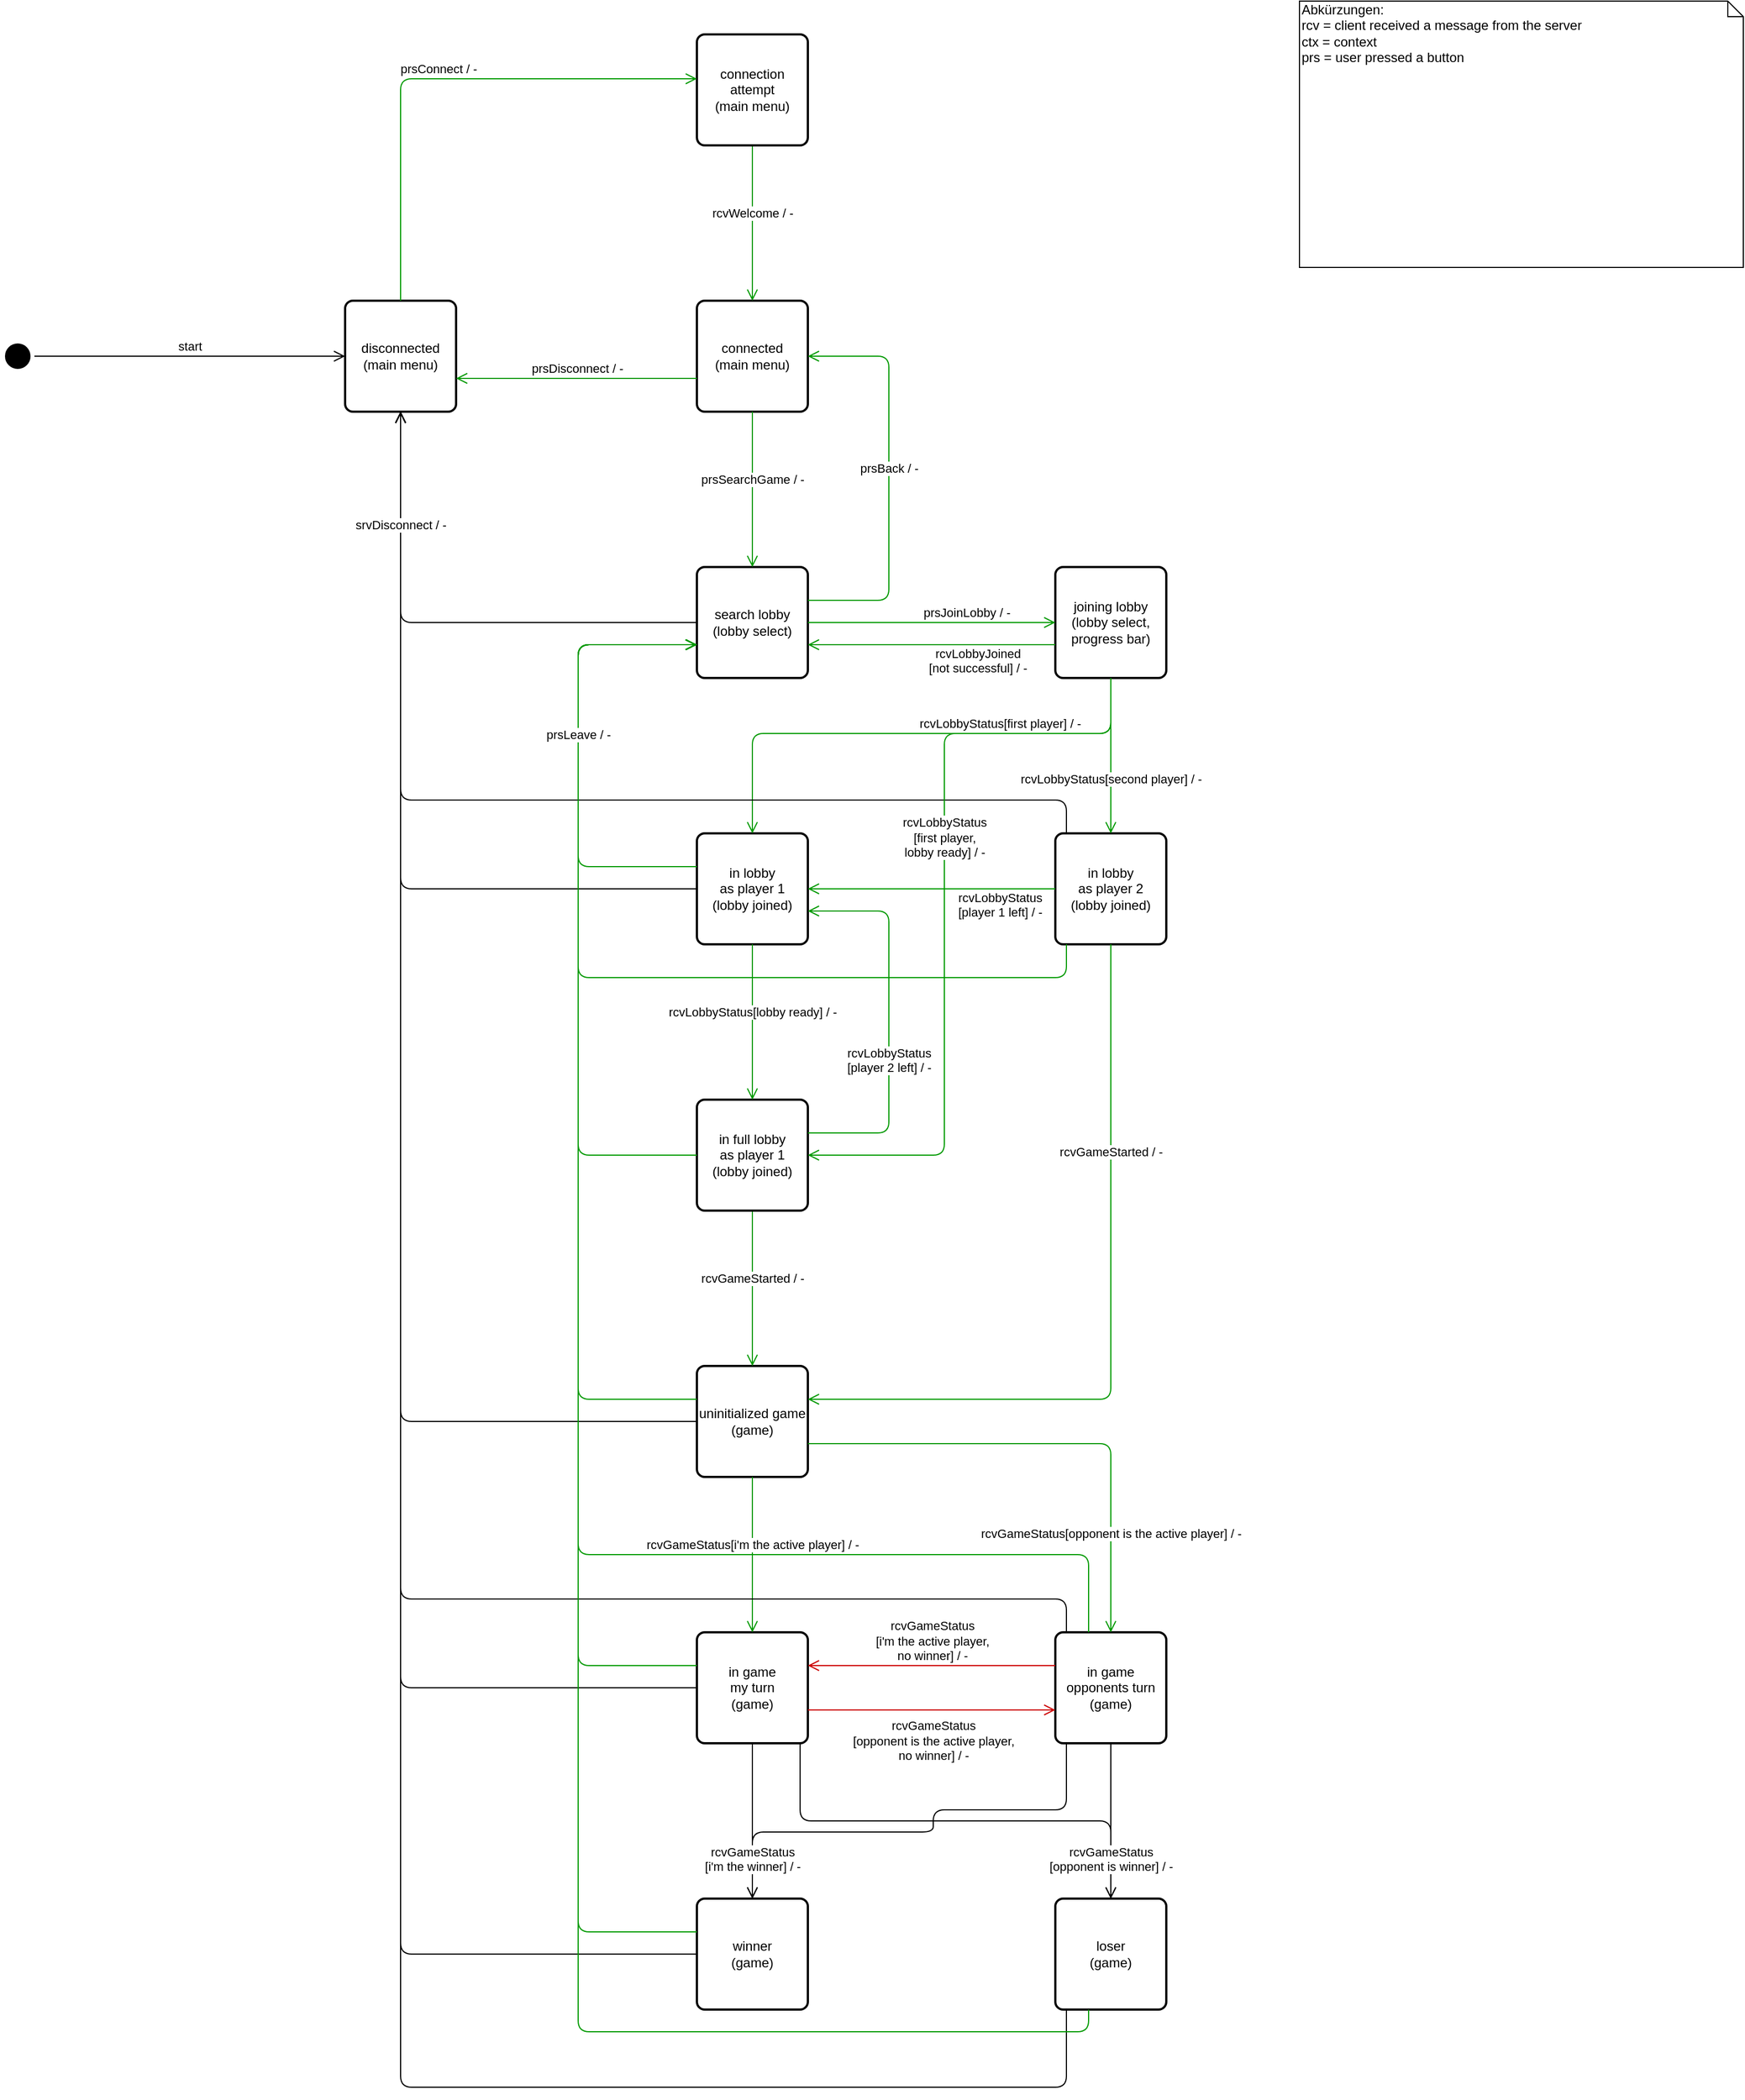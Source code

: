 <mxfile version="12.2.2" type="device" pages="1"><diagram id="jTNWPKgzUZk8H5tQ0RuP" name="Page-1"><mxGraphModel dx="448" dy="838" grid="1" gridSize="10" guides="1" tooltips="1" connect="1" arrows="1" fold="1" page="1" pageScale="1" pageWidth="1654" pageHeight="2336" math="0" shadow="0"><root><mxCell id="0"/><mxCell id="1" parent="0"/><mxCell id="OV_BSfwRaBG4XCHt2koE-43" value="" style="edgeStyle=orthogonalEdgeStyle;html=1;verticalAlign=bottom;endArrow=open;endSize=8;strokeColor=#000000;" parent="1" source="OV_BSfwRaBG4XCHt2koE-34" target="OV_BSfwRaBG4XCHt2koE-38" edge="1"><mxGeometry x="0.714" relative="1" as="geometry"><mxPoint x="727" y="1760" as="targetPoint"/><mxPoint x="727" y="1620" as="sourcePoint"/><Array as="points"><mxPoint x="1000" y="1670"/><mxPoint x="880" y="1670"/><mxPoint x="880" y="1690"/><mxPoint x="717" y="1690"/></Array><mxPoint as="offset"/></mxGeometry></mxCell><mxCell id="OV_BSfwRaBG4XCHt2koE-41" value="" style="edgeStyle=orthogonalEdgeStyle;html=1;verticalAlign=bottom;endArrow=open;endSize=8;strokeColor=#000000;" parent="1" source="OV_BSfwRaBG4XCHt2koE-20" target="OV_BSfwRaBG4XCHt2koE-39" edge="1"><mxGeometry relative="1" as="geometry"><mxPoint x="1050" y="1760" as="targetPoint"/><mxPoint x="1050" y="1620" as="sourcePoint"/><Array as="points"><mxPoint x="760" y="1680"/><mxPoint x="1040" y="1680"/></Array></mxGeometry></mxCell><mxCell id="OV_BSfwRaBG4XCHt2koE-1" value="disconnected&lt;br&gt;(main menu)" style="rounded=1;whiteSpace=wrap;html=1;absoluteArcSize=1;arcSize=14;strokeWidth=2;" parent="1" vertex="1"><mxGeometry x="350" y="310" width="100" height="100" as="geometry"/></mxCell><mxCell id="OV_BSfwRaBG4XCHt2koE-4" value="" style="ellipse;html=1;shape=startState;fillColor=#000000;strokeColor=#000000;" parent="1" vertex="1"><mxGeometry x="40" y="345" width="30" height="30" as="geometry"/></mxCell><mxCell id="OV_BSfwRaBG4XCHt2koE-5" value="start" style="edgeStyle=orthogonalEdgeStyle;html=1;verticalAlign=bottom;endArrow=open;endSize=8;strokeColor=#000000;" parent="1" source="OV_BSfwRaBG4XCHt2koE-4" target="OV_BSfwRaBG4XCHt2koE-1" edge="1"><mxGeometry relative="1" as="geometry"><mxPoint x="165" y="530" as="targetPoint"/><Array as="points"><mxPoint x="170" y="360"/><mxPoint x="170" y="360"/></Array></mxGeometry></mxCell><mxCell id="OV_BSfwRaBG4XCHt2koE-6" value="connected&lt;br&gt;(main menu)" style="rounded=1;whiteSpace=wrap;html=1;absoluteArcSize=1;arcSize=14;strokeWidth=2;" parent="1" vertex="1"><mxGeometry x="667" y="310" width="100" height="100" as="geometry"/></mxCell><mxCell id="OV_BSfwRaBG4XCHt2koE-7" value="rcvWelcome / -" style="edgeStyle=orthogonalEdgeStyle;html=1;verticalAlign=bottom;endArrow=open;endSize=8;strokeColor=#009900;" parent="1" source="C2RCnvS2eTij5-8htlbZ-1" target="OV_BSfwRaBG4XCHt2koE-6" edge="1"><mxGeometry relative="1" as="geometry"><mxPoint x="800" y="510" as="targetPoint"/><mxPoint x="730" y="220" as="sourcePoint"/><Array as="points"><mxPoint x="717" y="340"/></Array></mxGeometry></mxCell><mxCell id="OV_BSfwRaBG4XCHt2koE-8" value="Abkürzungen:&lt;br&gt;rcv = client received a message from the server&lt;br&gt;ctx = context&lt;br&gt;prs = user pressed a button" style="shape=note;whiteSpace=wrap;html=1;size=14;verticalAlign=top;align=left;spacingTop=-6;strokeColor=#000000;" parent="1" vertex="1"><mxGeometry x="1210" y="40" width="400" height="240" as="geometry"/></mxCell><mxCell id="OV_BSfwRaBG4XCHt2koE-9" value="prsDisconnect / -" style="edgeStyle=orthogonalEdgeStyle;html=1;verticalAlign=bottom;endArrow=open;endSize=8;strokeColor=#009900;" parent="1" source="OV_BSfwRaBG4XCHt2koE-6" target="OV_BSfwRaBG4XCHt2koE-1" edge="1"><mxGeometry relative="1" as="geometry"><mxPoint x="697" y="440" as="targetPoint"/><mxPoint x="490" y="440" as="sourcePoint"/><Array as="points"><mxPoint x="540" y="380"/><mxPoint x="540" y="380"/></Array></mxGeometry></mxCell><mxCell id="OV_BSfwRaBG4XCHt2koE-10" value="search lobby&lt;br&gt;(lobby select)" style="rounded=1;whiteSpace=wrap;html=1;absoluteArcSize=1;arcSize=14;strokeWidth=2;" parent="1" vertex="1"><mxGeometry x="667" y="550" width="100" height="100" as="geometry"/></mxCell><mxCell id="OV_BSfwRaBG4XCHt2koE-11" value="prsSearchGame / -" style="edgeStyle=orthogonalEdgeStyle;html=1;verticalAlign=bottom;endArrow=open;endSize=8;strokeColor=#009900;" parent="1" source="OV_BSfwRaBG4XCHt2koE-6" target="OV_BSfwRaBG4XCHt2koE-10" edge="1"><mxGeometry relative="1" as="geometry"><mxPoint x="450" y="450" as="targetPoint"/><mxPoint x="657" y="450" as="sourcePoint"/><Array as="points"/></mxGeometry></mxCell><mxCell id="OV_BSfwRaBG4XCHt2koE-12" value="in lobby &lt;br&gt;as player 1&lt;br&gt;(lobby joined)" style="rounded=1;whiteSpace=wrap;html=1;absoluteArcSize=1;arcSize=14;strokeWidth=2;" parent="1" vertex="1"><mxGeometry x="667" y="790" width="100" height="100" as="geometry"/></mxCell><mxCell id="OV_BSfwRaBG4XCHt2koE-13" value="prsBack / -" style="edgeStyle=orthogonalEdgeStyle;html=1;verticalAlign=bottom;endArrow=open;endSize=8;strokeColor=#009900;" parent="1" source="OV_BSfwRaBG4XCHt2koE-10" target="OV_BSfwRaBG4XCHt2koE-6" edge="1"><mxGeometry relative="1" as="geometry"><mxPoint x="850" y="630" as="targetPoint"/><mxPoint x="850" y="490" as="sourcePoint"/><Array as="points"><mxPoint x="840" y="580"/><mxPoint x="840" y="360"/></Array></mxGeometry></mxCell><mxCell id="OV_BSfwRaBG4XCHt2koE-16" value="rcvLobbyStatus[first player] / -" style="edgeStyle=orthogonalEdgeStyle;html=1;verticalAlign=bottom;endArrow=open;endSize=8;strokeColor=#009900;" parent="1" source="C2RCnvS2eTij5-8htlbZ-3" target="OV_BSfwRaBG4XCHt2koE-12" edge="1"><mxGeometry x="-0.351" relative="1" as="geometry"><mxPoint x="727" y="560" as="targetPoint"/><mxPoint x="717" y="690" as="sourcePoint"/><Array as="points"><mxPoint x="1040" y="700"/><mxPoint x="717" y="700"/></Array><mxPoint as="offset"/></mxGeometry></mxCell><mxCell id="OV_BSfwRaBG4XCHt2koE-17" value="" style="edgeStyle=orthogonalEdgeStyle;html=1;verticalAlign=bottom;endArrow=open;endSize=8;strokeColor=#000000;" parent="1" source="OV_BSfwRaBG4XCHt2koE-12" target="OV_BSfwRaBG4XCHt2koE-1" edge="1"><mxGeometry x="0.498" relative="1" as="geometry"><mxPoint x="420" y="420" as="targetPoint"/><mxPoint x="677" y="610" as="sourcePoint"/><Array as="points"><mxPoint x="400" y="840"/></Array><mxPoint as="offset"/></mxGeometry></mxCell><mxCell id="OV_BSfwRaBG4XCHt2koE-18" value="uninitialized game&lt;br&gt;(game)" style="rounded=1;whiteSpace=wrap;html=1;absoluteArcSize=1;arcSize=14;strokeWidth=2;" parent="1" vertex="1"><mxGeometry x="667" y="1270" width="100" height="100" as="geometry"/></mxCell><mxCell id="OV_BSfwRaBG4XCHt2koE-19" value="rcvGameStarted / -" style="edgeStyle=orthogonalEdgeStyle;html=1;verticalAlign=bottom;endArrow=open;endSize=8;strokeColor=#009900;" parent="1" source="OV_BSfwRaBG4XCHt2koE-31" target="OV_BSfwRaBG4XCHt2koE-18" edge="1"><mxGeometry relative="1" as="geometry"><mxPoint x="727" y="800" as="targetPoint"/><mxPoint x="717" y="1150" as="sourcePoint"/><Array as="points"/></mxGeometry></mxCell><mxCell id="OV_BSfwRaBG4XCHt2koE-20" value="in game&lt;br&gt;my turn&lt;br&gt;(game)" style="rounded=1;whiteSpace=wrap;html=1;absoluteArcSize=1;arcSize=14;strokeWidth=2;" parent="1" vertex="1"><mxGeometry x="667" y="1510" width="100" height="100" as="geometry"/></mxCell><mxCell id="OV_BSfwRaBG4XCHt2koE-21" value="rcvGameStatus[i'm the active player] / -" style="edgeStyle=orthogonalEdgeStyle;html=1;verticalAlign=bottom;endArrow=open;endSize=8;strokeColor=#009900;" parent="1" source="OV_BSfwRaBG4XCHt2koE-18" target="OV_BSfwRaBG4XCHt2koE-20" edge="1"><mxGeometry relative="1" as="geometry"><mxPoint x="570" y="1490" as="targetPoint"/><mxPoint x="570" y="1350" as="sourcePoint"/><Array as="points"/></mxGeometry></mxCell><mxCell id="OV_BSfwRaBG4XCHt2koE-22" value="" style="edgeStyle=orthogonalEdgeStyle;html=1;verticalAlign=bottom;endArrow=open;endSize=8;strokeColor=#000000;" parent="1" source="OV_BSfwRaBG4XCHt2koE-18" target="OV_BSfwRaBG4XCHt2koE-1" edge="1"><mxGeometry x="0.498" relative="1" as="geometry"><mxPoint x="420" y="420" as="targetPoint"/><mxPoint x="677" y="840" as="sourcePoint"/><Array as="points"><mxPoint x="400" y="1320"/></Array><mxPoint as="offset"/></mxGeometry></mxCell><mxCell id="OV_BSfwRaBG4XCHt2koE-23" value="" style="edgeStyle=orthogonalEdgeStyle;html=1;verticalAlign=bottom;endArrow=open;endSize=8;strokeColor=#000000;" parent="1" source="OV_BSfwRaBG4XCHt2koE-20" target="OV_BSfwRaBG4XCHt2koE-1" edge="1"><mxGeometry x="0.498" relative="1" as="geometry"><mxPoint x="420" y="420" as="targetPoint"/><mxPoint x="677" y="1090" as="sourcePoint"/><Array as="points"><mxPoint x="400" y="1560"/></Array><mxPoint as="offset"/></mxGeometry></mxCell><mxCell id="OV_BSfwRaBG4XCHt2koE-24" value="in lobby &lt;br&gt;as player 2&lt;br&gt;(lobby joined)" style="rounded=1;whiteSpace=wrap;html=1;absoluteArcSize=1;arcSize=14;strokeWidth=2;" parent="1" vertex="1"><mxGeometry x="990" y="790" width="100" height="100" as="geometry"/></mxCell><mxCell id="OV_BSfwRaBG4XCHt2koE-25" value="rcvLobbyStatus[second player] / -" style="edgeStyle=orthogonalEdgeStyle;html=1;verticalAlign=bottom;endArrow=open;endSize=8;strokeColor=#009900;" parent="1" source="C2RCnvS2eTij5-8htlbZ-3" target="OV_BSfwRaBG4XCHt2koE-24" edge="1"><mxGeometry x="0.429" relative="1" as="geometry"><mxPoint x="727" y="800" as="targetPoint"/><mxPoint x="1410" y="690" as="sourcePoint"/><Array as="points"/><mxPoint as="offset"/></mxGeometry></mxCell><mxCell id="OV_BSfwRaBG4XCHt2koE-28" value="rcvLobbyStatus&lt;br&gt;[player 1 left] / -" style="edgeStyle=orthogonalEdgeStyle;html=1;verticalAlign=bottom;endArrow=open;endSize=8;strokeColor=#009900;" parent="1" source="OV_BSfwRaBG4XCHt2koE-24" target="OV_BSfwRaBG4XCHt2koE-12" edge="1"><mxGeometry x="-0.552" y="30" relative="1" as="geometry"><mxPoint x="970" y="800" as="targetPoint"/><mxPoint x="777" y="610" as="sourcePoint"/><Array as="points"><mxPoint x="970" y="840"/></Array><mxPoint as="offset"/></mxGeometry></mxCell><mxCell id="OV_BSfwRaBG4XCHt2koE-30" value="rcvGameStarted / -" style="edgeStyle=orthogonalEdgeStyle;html=1;verticalAlign=bottom;endArrow=open;endSize=8;strokeColor=#009900;" parent="1" source="OV_BSfwRaBG4XCHt2koE-24" target="OV_BSfwRaBG4XCHt2koE-18" edge="1"><mxGeometry x="-0.426" relative="1" as="geometry"><mxPoint x="970" y="800" as="targetPoint"/><mxPoint x="777" y="610" as="sourcePoint"/><Array as="points"><mxPoint x="1040" y="1300"/></Array><mxPoint as="offset"/></mxGeometry></mxCell><mxCell id="OV_BSfwRaBG4XCHt2koE-31" value="in full lobby&lt;br&gt;as player 1&lt;br&gt;(lobby joined)" style="rounded=1;whiteSpace=wrap;html=1;absoluteArcSize=1;arcSize=14;strokeWidth=2;" parent="1" vertex="1"><mxGeometry x="667" y="1030" width="100" height="100" as="geometry"/></mxCell><mxCell id="OV_BSfwRaBG4XCHt2koE-32" value="rcvLobbyStatus[lobby ready] / -" style="edgeStyle=orthogonalEdgeStyle;html=1;verticalAlign=bottom;endArrow=open;endSize=8;strokeColor=#009900;" parent="1" source="OV_BSfwRaBG4XCHt2koE-12" target="OV_BSfwRaBG4XCHt2koE-31" edge="1"><mxGeometry relative="1" as="geometry"><mxPoint x="727" y="1280" as="targetPoint"/><mxPoint x="727" y="1140" as="sourcePoint"/><Array as="points"/></mxGeometry></mxCell><mxCell id="OV_BSfwRaBG4XCHt2koE-33" value="rcvLobbyStatus&lt;br&gt;[player 2 left] / -" style="edgeStyle=orthogonalEdgeStyle;html=1;verticalAlign=bottom;endArrow=open;endSize=8;strokeColor=#009900;" parent="1" source="OV_BSfwRaBG4XCHt2koE-31" target="OV_BSfwRaBG4XCHt2koE-12" edge="1"><mxGeometry x="-0.578" y="50" relative="1" as="geometry"><mxPoint x="727" y="1040" as="targetPoint"/><mxPoint x="727" y="900" as="sourcePoint"/><Array as="points"><mxPoint x="840" y="1060"/><mxPoint x="840" y="860"/></Array><mxPoint x="50" y="-50" as="offset"/></mxGeometry></mxCell><mxCell id="OV_BSfwRaBG4XCHt2koE-34" value="in game&lt;br&gt;opponents turn&lt;br&gt;(game)" style="rounded=1;whiteSpace=wrap;html=1;absoluteArcSize=1;arcSize=14;strokeWidth=2;" parent="1" vertex="1"><mxGeometry x="990" y="1510" width="100" height="100" as="geometry"/></mxCell><mxCell id="OV_BSfwRaBG4XCHt2koE-35" value="rcvGameStatus[opponent is the active player] / -" style="edgeStyle=orthogonalEdgeStyle;html=1;verticalAlign=bottom;endArrow=open;endSize=8;strokeColor=#009900;" parent="1" source="OV_BSfwRaBG4XCHt2koE-18" target="OV_BSfwRaBG4XCHt2koE-34" edge="1"><mxGeometry x="0.639" relative="1" as="geometry"><mxPoint x="727" y="1520" as="targetPoint"/><mxPoint x="727" y="1380" as="sourcePoint"/><Array as="points"><mxPoint x="1040" y="1340"/></Array><mxPoint as="offset"/></mxGeometry></mxCell><mxCell id="OV_BSfwRaBG4XCHt2koE-36" value="rcvGameStatus&lt;br&gt;[i'm the active player,&lt;br&gt;no winner] / -" style="edgeStyle=orthogonalEdgeStyle;html=1;verticalAlign=bottom;endArrow=open;endSize=8;strokeColor=#CC0000;" parent="1" source="OV_BSfwRaBG4XCHt2koE-34" target="OV_BSfwRaBG4XCHt2koE-20" edge="1"><mxGeometry relative="1" as="geometry"><mxPoint x="727" y="1520" as="targetPoint"/><mxPoint x="727" y="1380" as="sourcePoint"/><Array as="points"><mxPoint x="880" y="1540"/><mxPoint x="880" y="1540"/></Array></mxGeometry></mxCell><mxCell id="OV_BSfwRaBG4XCHt2koE-37" value="rcvGameStatus&lt;br&gt;[opponent is the active player,&lt;br&gt;no winner] / -" style="edgeStyle=orthogonalEdgeStyle;html=1;verticalAlign=bottom;endArrow=open;endSize=8;strokeColor=#CC0000;" parent="1" source="OV_BSfwRaBG4XCHt2koE-20" target="OV_BSfwRaBG4XCHt2koE-34" edge="1"><mxGeometry x="0.015" y="-50" relative="1" as="geometry"><mxPoint x="1050" y="1520" as="targetPoint"/><mxPoint x="777" y="1350" as="sourcePoint"/><Array as="points"><mxPoint x="880" y="1580"/><mxPoint x="880" y="1580"/></Array><mxPoint as="offset"/></mxGeometry></mxCell><mxCell id="OV_BSfwRaBG4XCHt2koE-38" value="winner&lt;br&gt;(game)" style="rounded=1;whiteSpace=wrap;html=1;absoluteArcSize=1;arcSize=14;strokeWidth=2;" parent="1" vertex="1"><mxGeometry x="667" y="1750" width="100" height="100" as="geometry"/></mxCell><mxCell id="OV_BSfwRaBG4XCHt2koE-39" value="loser&lt;br&gt;(game)" style="rounded=1;whiteSpace=wrap;html=1;absoluteArcSize=1;arcSize=14;strokeWidth=2;" parent="1" vertex="1"><mxGeometry x="990" y="1750" width="100" height="100" as="geometry"/></mxCell><mxCell id="OV_BSfwRaBG4XCHt2koE-40" value="rcvGameStatus&lt;br&gt;[opponent is winner] / -" style="edgeStyle=orthogonalEdgeStyle;html=1;verticalAlign=bottom;endArrow=open;endSize=8;strokeColor=#000000;" parent="1" source="OV_BSfwRaBG4XCHt2koE-34" target="OV_BSfwRaBG4XCHt2koE-39" edge="1"><mxGeometry x="0.714" relative="1" as="geometry"><mxPoint x="777.0" y="1549.588" as="targetPoint"/><mxPoint x="1000" y="1549.588" as="sourcePoint"/><Array as="points"/><mxPoint as="offset"/></mxGeometry></mxCell><mxCell id="OV_BSfwRaBG4XCHt2koE-42" value="rcvGameStatus&lt;br&gt;[i'm the winner] / -" style="edgeStyle=orthogonalEdgeStyle;html=1;verticalAlign=bottom;endArrow=open;endSize=8;strokeColor=#000000;" parent="1" source="OV_BSfwRaBG4XCHt2koE-20" target="OV_BSfwRaBG4XCHt2koE-38" edge="1"><mxGeometry x="0.714" relative="1" as="geometry"><mxPoint x="1050" y="1760" as="targetPoint"/><mxPoint x="1050" y="1620" as="sourcePoint"/><Array as="points"/><mxPoint as="offset"/></mxGeometry></mxCell><mxCell id="OV_BSfwRaBG4XCHt2koE-45" value="" style="edgeStyle=orthogonalEdgeStyle;html=1;verticalAlign=bottom;endArrow=open;endSize=8;strokeColor=#000000;" parent="1" source="OV_BSfwRaBG4XCHt2koE-38" target="OV_BSfwRaBG4XCHt2koE-1" edge="1"><mxGeometry x="0.498" relative="1" as="geometry"><mxPoint x="410.471" y="420" as="targetPoint"/><mxPoint x="677" y="1569.588" as="sourcePoint"/><Array as="points"><mxPoint x="400" y="1800"/></Array><mxPoint as="offset"/></mxGeometry></mxCell><mxCell id="OV_BSfwRaBG4XCHt2koE-46" value="" style="edgeStyle=orthogonalEdgeStyle;html=1;verticalAlign=bottom;endArrow=open;endSize=8;strokeColor=#000000;" parent="1" source="OV_BSfwRaBG4XCHt2koE-39" target="OV_BSfwRaBG4XCHt2koE-1" edge="1"><mxGeometry x="0.498" relative="1" as="geometry"><mxPoint x="410.471" y="420" as="targetPoint"/><mxPoint x="677" y="1809.588" as="sourcePoint"/><Array as="points"><mxPoint x="1000" y="1920"/><mxPoint x="400" y="1920"/></Array><mxPoint as="offset"/></mxGeometry></mxCell><mxCell id="OV_BSfwRaBG4XCHt2koE-47" value="" style="edgeStyle=orthogonalEdgeStyle;html=1;verticalAlign=bottom;endArrow=open;endSize=8;strokeColor=#000000;" parent="1" source="OV_BSfwRaBG4XCHt2koE-34" target="OV_BSfwRaBG4XCHt2koE-1" edge="1"><mxGeometry x="0.498" relative="1" as="geometry"><mxPoint x="410.471" y="420" as="targetPoint"/><mxPoint x="1010.471" y="1860" as="sourcePoint"/><Array as="points"><mxPoint x="1000" y="1480"/><mxPoint x="400" y="1480"/></Array><mxPoint as="offset"/></mxGeometry></mxCell><mxCell id="OV_BSfwRaBG4XCHt2koE-48" value="" style="edgeStyle=orthogonalEdgeStyle;html=1;verticalAlign=bottom;endArrow=open;endSize=8;strokeColor=#000000;" parent="1" source="OV_BSfwRaBG4XCHt2koE-24" target="OV_BSfwRaBG4XCHt2koE-1" edge="1"><mxGeometry x="0.498" relative="1" as="geometry"><mxPoint x="409.667" y="420" as="targetPoint"/><mxPoint x="677" y="850" as="sourcePoint"/><Array as="points"><mxPoint x="1000" y="760"/><mxPoint x="400" y="760"/></Array><mxPoint as="offset"/></mxGeometry></mxCell><mxCell id="OV_BSfwRaBG4XCHt2koE-50" value="" style="edgeStyle=orthogonalEdgeStyle;html=1;verticalAlign=bottom;endArrow=open;endSize=8;strokeColor=#009900;" parent="1" source="OV_BSfwRaBG4XCHt2koE-18" target="OV_BSfwRaBG4XCHt2koE-10" edge="1"><mxGeometry x="0.604" relative="1" as="geometry"><mxPoint x="777.0" y="1309.588" as="targetPoint"/><mxPoint x="1050.471" y="900" as="sourcePoint"/><Array as="points"><mxPoint x="560" y="1300"/><mxPoint x="560" y="620"/></Array><mxPoint as="offset"/></mxGeometry></mxCell><mxCell id="OV_BSfwRaBG4XCHt2koE-52" value="" style="edgeStyle=orthogonalEdgeStyle;html=1;verticalAlign=bottom;endArrow=open;endSize=8;strokeColor=#009900;" parent="1" source="OV_BSfwRaBG4XCHt2koE-24" target="OV_BSfwRaBG4XCHt2koE-10" edge="1"><mxGeometry x="0.048" relative="1" as="geometry"><mxPoint x="617" y="790" as="targetPoint"/><mxPoint x="617" y="990" as="sourcePoint"/><Array as="points"><mxPoint x="1000" y="920"/><mxPoint x="560" y="920"/><mxPoint x="560" y="620"/></Array><mxPoint as="offset"/></mxGeometry></mxCell><mxCell id="OV_BSfwRaBG4XCHt2koE-53" value="" style="edgeStyle=orthogonalEdgeStyle;html=1;verticalAlign=bottom;endArrow=open;endSize=8;strokeColor=#009900;" parent="1" source="OV_BSfwRaBG4XCHt2koE-31" target="OV_BSfwRaBG4XCHt2koE-10" edge="1"><mxGeometry x="0.048" relative="1" as="geometry"><mxPoint x="677" y="630" as="targetPoint"/><mxPoint x="677" y="830" as="sourcePoint"/><Array as="points"><mxPoint x="560" y="1080"/><mxPoint x="560" y="620"/></Array><mxPoint as="offset"/></mxGeometry></mxCell><mxCell id="OV_BSfwRaBG4XCHt2koE-14" value="srvDisconnect / -" style="edgeStyle=orthogonalEdgeStyle;html=1;verticalAlign=bottom;endArrow=open;endSize=8;strokeColor=#000000;" parent="1" source="OV_BSfwRaBG4XCHt2koE-10" target="OV_BSfwRaBG4XCHt2koE-1" edge="1"><mxGeometry x="0.169" y="-80" relative="1" as="geometry"><mxPoint x="727" y="560" as="targetPoint"/><mxPoint x="727" y="420" as="sourcePoint"/><Array as="points"/><mxPoint x="-80" y="-79" as="offset"/></mxGeometry></mxCell><mxCell id="OV_BSfwRaBG4XCHt2koE-54" value="" style="edgeStyle=orthogonalEdgeStyle;html=1;verticalAlign=bottom;endArrow=open;endSize=8;strokeColor=#009900;" parent="1" source="OV_BSfwRaBG4XCHt2koE-20" target="OV_BSfwRaBG4XCHt2koE-10" edge="1"><mxGeometry x="0.048" relative="1" as="geometry"><mxPoint x="677" y="630" as="targetPoint"/><mxPoint x="677" y="830" as="sourcePoint"/><Array as="points"><mxPoint x="560" y="1540"/><mxPoint x="560" y="620"/></Array><mxPoint as="offset"/></mxGeometry></mxCell><mxCell id="OV_BSfwRaBG4XCHt2koE-55" value="" style="edgeStyle=orthogonalEdgeStyle;html=1;verticalAlign=bottom;endArrow=open;endSize=8;strokeColor=#009900;" parent="1" source="OV_BSfwRaBG4XCHt2koE-34" target="OV_BSfwRaBG4XCHt2koE-10" edge="1"><mxGeometry x="0.048" relative="1" as="geometry"><mxPoint x="677" y="630" as="targetPoint"/><mxPoint x="677" y="830" as="sourcePoint"/><Array as="points"><mxPoint x="1020" y="1440"/><mxPoint x="560" y="1440"/><mxPoint x="560" y="620"/></Array><mxPoint as="offset"/></mxGeometry></mxCell><mxCell id="OV_BSfwRaBG4XCHt2koE-56" value="" style="edgeStyle=orthogonalEdgeStyle;html=1;verticalAlign=bottom;endArrow=open;endSize=8;strokeColor=#009900;" parent="1" source="OV_BSfwRaBG4XCHt2koE-38" target="OV_BSfwRaBG4XCHt2koE-10" edge="1"><mxGeometry x="0.048" relative="1" as="geometry"><mxPoint x="677" y="630" as="targetPoint"/><mxPoint x="677" y="830" as="sourcePoint"/><Array as="points"><mxPoint x="560" y="1780"/><mxPoint x="560" y="620"/></Array><mxPoint as="offset"/></mxGeometry></mxCell><mxCell id="OV_BSfwRaBG4XCHt2koE-57" value="" style="edgeStyle=orthogonalEdgeStyle;html=1;verticalAlign=bottom;endArrow=open;endSize=8;strokeColor=#009900;" parent="1" source="OV_BSfwRaBG4XCHt2koE-39" target="OV_BSfwRaBG4XCHt2koE-10" edge="1"><mxGeometry x="0.048" relative="1" as="geometry"><mxPoint x="677" y="630" as="targetPoint"/><mxPoint x="677" y="1790" as="sourcePoint"/><Array as="points"><mxPoint x="1020" y="1870"/><mxPoint x="560" y="1870"/><mxPoint x="560" y="620"/></Array><mxPoint as="offset"/></mxGeometry></mxCell><mxCell id="OV_BSfwRaBG4XCHt2koE-51" value="prsLeave / -" style="edgeStyle=orthogonalEdgeStyle;html=1;verticalAlign=bottom;endArrow=open;endSize=8;strokeColor=#009900;" parent="1" source="OV_BSfwRaBG4XCHt2koE-12" target="OV_BSfwRaBG4XCHt2koE-10" edge="1"><mxGeometry x="0.048" relative="1" as="geometry"><mxPoint x="677" y="629.588" as="targetPoint"/><mxPoint x="677" y="1309.588" as="sourcePoint"/><Array as="points"><mxPoint x="560" y="820"/><mxPoint x="560" y="620"/></Array><mxPoint as="offset"/></mxGeometry></mxCell><mxCell id="C2RCnvS2eTij5-8htlbZ-1" value="connection attempt&lt;br&gt;(main menu)" style="rounded=1;whiteSpace=wrap;html=1;absoluteArcSize=1;arcSize=14;strokeWidth=2;" parent="1" vertex="1"><mxGeometry x="667" y="70" width="100" height="100" as="geometry"/></mxCell><mxCell id="C2RCnvS2eTij5-8htlbZ-2" value="prsConnect / -" style="edgeStyle=orthogonalEdgeStyle;html=1;verticalAlign=bottom;endArrow=open;endSize=8;strokeColor=#009900;" parent="1" source="OV_BSfwRaBG4XCHt2koE-1" target="C2RCnvS2eTij5-8htlbZ-1" edge="1"><mxGeometry relative="1" as="geometry"><mxPoint x="727" y="320" as="targetPoint"/><mxPoint x="727" y="180" as="sourcePoint"/><Array as="points"><mxPoint x="400" y="110"/></Array></mxGeometry></mxCell><mxCell id="C2RCnvS2eTij5-8htlbZ-3" value="joining lobby&lt;br&gt;(lobby select,&lt;br&gt;progress bar)" style="rounded=1;whiteSpace=wrap;html=1;absoluteArcSize=1;arcSize=14;strokeWidth=2;" parent="1" vertex="1"><mxGeometry x="990" y="550" width="100" height="100" as="geometry"/></mxCell><mxCell id="C2RCnvS2eTij5-8htlbZ-4" value="prsJoinLobby / -" style="edgeStyle=orthogonalEdgeStyle;html=1;verticalAlign=bottom;endArrow=open;endSize=8;strokeColor=#009900;" parent="1" source="OV_BSfwRaBG4XCHt2koE-10" target="C2RCnvS2eTij5-8htlbZ-3" edge="1"><mxGeometry x="0.282" relative="1" as="geometry"><mxPoint x="777" y="850" as="targetPoint"/><mxPoint x="1000" y="850" as="sourcePoint"/><Array as="points"><mxPoint x="1000" y="600"/><mxPoint x="1000" y="600"/></Array><mxPoint as="offset"/></mxGeometry></mxCell><mxCell id="C2RCnvS2eTij5-8htlbZ-5" value="rcvLobbyJoined&lt;br&gt;[not successful] / -" style="edgeStyle=orthogonalEdgeStyle;html=1;verticalAlign=bottom;endArrow=open;endSize=8;strokeColor=#009900;" parent="1" source="C2RCnvS2eTij5-8htlbZ-3" target="OV_BSfwRaBG4XCHt2koE-10" edge="1"><mxGeometry x="-0.372" y="30" relative="1" as="geometry"><mxPoint x="1050" y="800" as="targetPoint"/><mxPoint x="1050" y="660" as="sourcePoint"/><Array as="points"><mxPoint x="920" y="620"/><mxPoint x="920" y="620"/></Array><mxPoint as="offset"/></mxGeometry></mxCell><mxCell id="C2RCnvS2eTij5-8htlbZ-9" value="rcvLobbyStatus&lt;br&gt;[first player,&lt;br&gt;lobby ready] / -" style="edgeStyle=orthogonalEdgeStyle;html=1;verticalAlign=bottom;endArrow=open;endSize=8;strokeColor=#009900;" parent="1" source="C2RCnvS2eTij5-8htlbZ-3" target="OV_BSfwRaBG4XCHt2koE-31" edge="1"><mxGeometry x="-0.102" relative="1" as="geometry"><mxPoint x="727" y="800" as="targetPoint"/><mxPoint x="1050" y="660" as="sourcePoint"/><Array as="points"><mxPoint x="1040" y="700"/><mxPoint x="890" y="700"/><mxPoint x="890" y="1080"/></Array><mxPoint as="offset"/></mxGeometry></mxCell></root></mxGraphModel></diagram></mxfile>